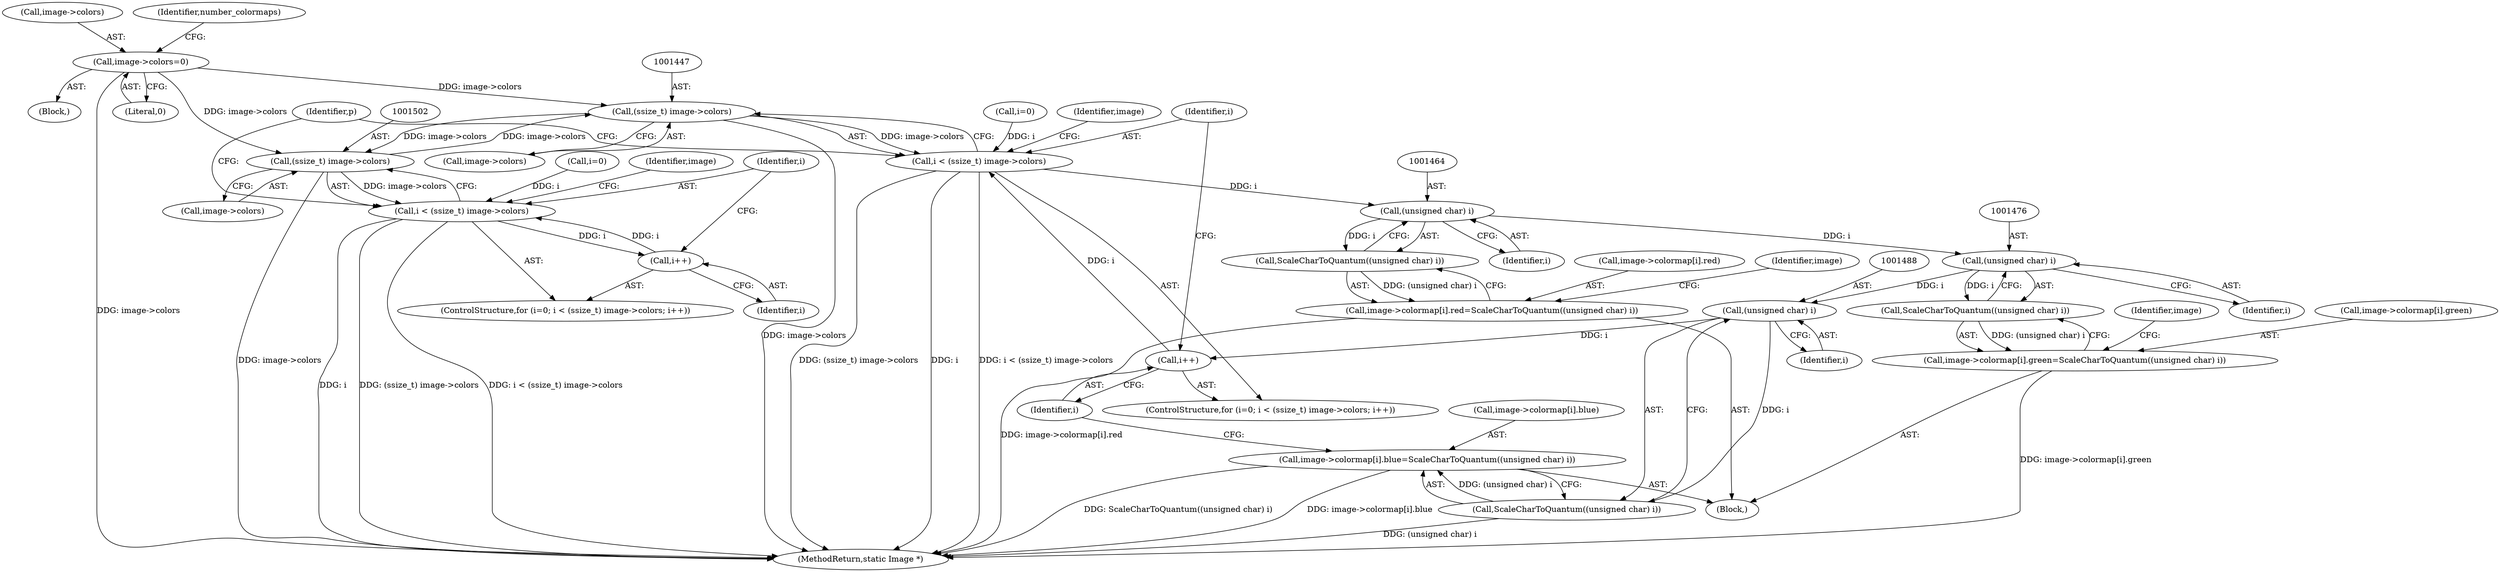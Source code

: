 digraph "0_ImageMagick_7fdf9ea808caa3c81a0eb42656e5fafc59084198@pointer" {
"1001446" [label="(Call,(ssize_t) image->colors)"];
"1001833" [label="(Call,image->colors=0)"];
"1001501" [label="(Call,(ssize_t) image->colors)"];
"1001446" [label="(Call,(ssize_t) image->colors)"];
"1001444" [label="(Call,i < (ssize_t) image->colors)"];
"1001463" [label="(Call,(unsigned char) i)"];
"1001462" [label="(Call,ScaleCharToQuantum((unsigned char) i))"];
"1001454" [label="(Call,image->colormap[i].red=ScaleCharToQuantum((unsigned char) i))"];
"1001475" [label="(Call,(unsigned char) i)"];
"1001474" [label="(Call,ScaleCharToQuantum((unsigned char) i))"];
"1001466" [label="(Call,image->colormap[i].green=ScaleCharToQuantum((unsigned char) i))"];
"1001487" [label="(Call,(unsigned char) i)"];
"1001451" [label="(Call,i++)"];
"1001486" [label="(Call,ScaleCharToQuantum((unsigned char) i))"];
"1001478" [label="(Call,image->colormap[i].blue=ScaleCharToQuantum((unsigned char) i))"];
"1001499" [label="(Call,i < (ssize_t) image->colors)"];
"1001506" [label="(Call,i++)"];
"1001482" [label="(Identifier,image)"];
"1001446" [label="(Call,(ssize_t) image->colors)"];
"1001495" [label="(ControlStructure,for (i=0; i < (ssize_t) image->colors; i++))"];
"1001500" [label="(Identifier,i)"];
"1001507" [label="(Identifier,i)"];
"1001453" [label="(Block,)"];
"1001445" [label="(Identifier,i)"];
"1001506" [label="(Call,i++)"];
"1001477" [label="(Identifier,i)"];
"1001489" [label="(Identifier,i)"];
"1001444" [label="(Call,i < (ssize_t) image->colors)"];
"1001451" [label="(Call,i++)"];
"1001479" [label="(Call,image->colormap[i].blue)"];
"1001474" [label="(Call,ScaleCharToQuantum((unsigned char) i))"];
"1001496" [label="(Call,i=0)"];
"1001465" [label="(Identifier,i)"];
"1001487" [label="(Call,(unsigned char) i)"];
"1001501" [label="(Call,(ssize_t) image->colors)"];
"1001503" [label="(Call,image->colors)"];
"1001475" [label="(Call,(unsigned char) i)"];
"1001466" [label="(Call,image->colormap[i].green=ScaleCharToQuantum((unsigned char) i))"];
"1001452" [label="(Identifier,i)"];
"1001448" [label="(Call,image->colors)"];
"1001834" [label="(Call,image->colors)"];
"1001840" [label="(Identifier,number_colormaps)"];
"1001837" [label="(Literal,0)"];
"1001653" [label="(Block,)"];
"1001467" [label="(Call,image->colormap[i].green)"];
"1001441" [label="(Call,i=0)"];
"1001440" [label="(ControlStructure,for (i=0; i < (ssize_t) image->colors; i++))"];
"1001833" [label="(Call,image->colors=0)"];
"1001455" [label="(Call,image->colormap[i].red)"];
"1001458" [label="(Identifier,image)"];
"1001486" [label="(Call,ScaleCharToQuantum((unsigned char) i))"];
"1001965" [label="(MethodReturn,static Image *)"];
"1001478" [label="(Call,image->colormap[i].blue=ScaleCharToQuantum((unsigned char) i))"];
"1001463" [label="(Call,(unsigned char) i)"];
"1001462" [label="(Call,ScaleCharToQuantum((unsigned char) i))"];
"1001513" [label="(Identifier,image)"];
"1001454" [label="(Call,image->colormap[i].red=ScaleCharToQuantum((unsigned char) i))"];
"1001470" [label="(Identifier,image)"];
"1001499" [label="(Call,i < (ssize_t) image->colors)"];
"1001551" [label="(Identifier,p)"];
"1001446" -> "1001444"  [label="AST: "];
"1001446" -> "1001448"  [label="CFG: "];
"1001447" -> "1001446"  [label="AST: "];
"1001448" -> "1001446"  [label="AST: "];
"1001444" -> "1001446"  [label="CFG: "];
"1001446" -> "1001965"  [label="DDG: image->colors"];
"1001446" -> "1001444"  [label="DDG: image->colors"];
"1001833" -> "1001446"  [label="DDG: image->colors"];
"1001501" -> "1001446"  [label="DDG: image->colors"];
"1001446" -> "1001501"  [label="DDG: image->colors"];
"1001833" -> "1001653"  [label="AST: "];
"1001833" -> "1001837"  [label="CFG: "];
"1001834" -> "1001833"  [label="AST: "];
"1001837" -> "1001833"  [label="AST: "];
"1001840" -> "1001833"  [label="CFG: "];
"1001833" -> "1001965"  [label="DDG: image->colors"];
"1001833" -> "1001501"  [label="DDG: image->colors"];
"1001501" -> "1001499"  [label="AST: "];
"1001501" -> "1001503"  [label="CFG: "];
"1001502" -> "1001501"  [label="AST: "];
"1001503" -> "1001501"  [label="AST: "];
"1001499" -> "1001501"  [label="CFG: "];
"1001501" -> "1001965"  [label="DDG: image->colors"];
"1001501" -> "1001499"  [label="DDG: image->colors"];
"1001444" -> "1001440"  [label="AST: "];
"1001445" -> "1001444"  [label="AST: "];
"1001458" -> "1001444"  [label="CFG: "];
"1001551" -> "1001444"  [label="CFG: "];
"1001444" -> "1001965"  [label="DDG: i < (ssize_t) image->colors"];
"1001444" -> "1001965"  [label="DDG: i"];
"1001444" -> "1001965"  [label="DDG: (ssize_t) image->colors"];
"1001451" -> "1001444"  [label="DDG: i"];
"1001441" -> "1001444"  [label="DDG: i"];
"1001444" -> "1001463"  [label="DDG: i"];
"1001463" -> "1001462"  [label="AST: "];
"1001463" -> "1001465"  [label="CFG: "];
"1001464" -> "1001463"  [label="AST: "];
"1001465" -> "1001463"  [label="AST: "];
"1001462" -> "1001463"  [label="CFG: "];
"1001463" -> "1001462"  [label="DDG: i"];
"1001463" -> "1001475"  [label="DDG: i"];
"1001462" -> "1001454"  [label="AST: "];
"1001454" -> "1001462"  [label="CFG: "];
"1001462" -> "1001454"  [label="DDG: (unsigned char) i"];
"1001454" -> "1001453"  [label="AST: "];
"1001455" -> "1001454"  [label="AST: "];
"1001470" -> "1001454"  [label="CFG: "];
"1001454" -> "1001965"  [label="DDG: image->colormap[i].red"];
"1001475" -> "1001474"  [label="AST: "];
"1001475" -> "1001477"  [label="CFG: "];
"1001476" -> "1001475"  [label="AST: "];
"1001477" -> "1001475"  [label="AST: "];
"1001474" -> "1001475"  [label="CFG: "];
"1001475" -> "1001474"  [label="DDG: i"];
"1001475" -> "1001487"  [label="DDG: i"];
"1001474" -> "1001466"  [label="AST: "];
"1001466" -> "1001474"  [label="CFG: "];
"1001474" -> "1001466"  [label="DDG: (unsigned char) i"];
"1001466" -> "1001453"  [label="AST: "];
"1001467" -> "1001466"  [label="AST: "];
"1001482" -> "1001466"  [label="CFG: "];
"1001466" -> "1001965"  [label="DDG: image->colormap[i].green"];
"1001487" -> "1001486"  [label="AST: "];
"1001487" -> "1001489"  [label="CFG: "];
"1001488" -> "1001487"  [label="AST: "];
"1001489" -> "1001487"  [label="AST: "];
"1001486" -> "1001487"  [label="CFG: "];
"1001487" -> "1001451"  [label="DDG: i"];
"1001487" -> "1001486"  [label="DDG: i"];
"1001451" -> "1001440"  [label="AST: "];
"1001451" -> "1001452"  [label="CFG: "];
"1001452" -> "1001451"  [label="AST: "];
"1001445" -> "1001451"  [label="CFG: "];
"1001486" -> "1001478"  [label="AST: "];
"1001478" -> "1001486"  [label="CFG: "];
"1001486" -> "1001965"  [label="DDG: (unsigned char) i"];
"1001486" -> "1001478"  [label="DDG: (unsigned char) i"];
"1001478" -> "1001453"  [label="AST: "];
"1001479" -> "1001478"  [label="AST: "];
"1001452" -> "1001478"  [label="CFG: "];
"1001478" -> "1001965"  [label="DDG: ScaleCharToQuantum((unsigned char) i)"];
"1001478" -> "1001965"  [label="DDG: image->colormap[i].blue"];
"1001499" -> "1001495"  [label="AST: "];
"1001500" -> "1001499"  [label="AST: "];
"1001513" -> "1001499"  [label="CFG: "];
"1001551" -> "1001499"  [label="CFG: "];
"1001499" -> "1001965"  [label="DDG: i"];
"1001499" -> "1001965"  [label="DDG: i < (ssize_t) image->colors"];
"1001499" -> "1001965"  [label="DDG: (ssize_t) image->colors"];
"1001496" -> "1001499"  [label="DDG: i"];
"1001506" -> "1001499"  [label="DDG: i"];
"1001499" -> "1001506"  [label="DDG: i"];
"1001506" -> "1001495"  [label="AST: "];
"1001506" -> "1001507"  [label="CFG: "];
"1001507" -> "1001506"  [label="AST: "];
"1001500" -> "1001506"  [label="CFG: "];
}
